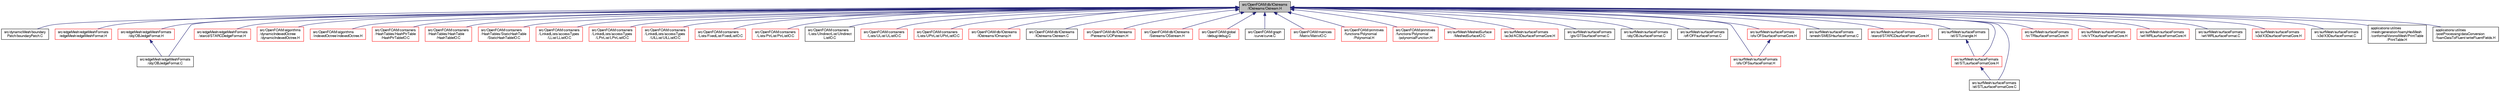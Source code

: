 digraph "src/OpenFOAM/db/IOstreams/IOstreams/Ostream.H"
{
  bgcolor="transparent";
  edge [fontname="FreeSans",fontsize="10",labelfontname="FreeSans",labelfontsize="10"];
  node [fontname="FreeSans",fontsize="10",shape=record];
  Node32 [label="src/OpenFOAM/db/IOstreams\l/IOstreams/Ostream.H",height=0.2,width=0.4,color="black", fillcolor="grey75", style="filled", fontcolor="black"];
  Node32 -> Node33 [dir="back",color="midnightblue",fontsize="10",style="solid",fontname="FreeSans"];
  Node33 [label="src/dynamicMesh/boundary\lPatch/boundaryPatch.C",height=0.2,width=0.4,color="black",URL="$a00389.html"];
  Node32 -> Node34 [dir="back",color="midnightblue",fontsize="10",style="solid",fontname="FreeSans"];
  Node34 [label="src/edgeMesh/edgeMeshFormats\l/edgeMesh/edgeMeshFormat.H",height=0.2,width=0.4,color="red",URL="$a00899.html"];
  Node32 -> Node40 [dir="back",color="midnightblue",fontsize="10",style="solid",fontname="FreeSans"];
  Node40 [label="src/edgeMesh/edgeMeshFormats\l/obj/OBJedgeFormat.H",height=0.2,width=0.4,color="red",URL="$a00932.html"];
  Node40 -> Node41 [dir="back",color="midnightblue",fontsize="10",style="solid",fontname="FreeSans"];
  Node41 [label="src/edgeMesh/edgeMeshFormats\l/obj/OBJedgeFormat.C",height=0.2,width=0.4,color="black",URL="$a00929.html"];
  Node32 -> Node41 [dir="back",color="midnightblue",fontsize="10",style="solid",fontname="FreeSans"];
  Node32 -> Node43 [dir="back",color="midnightblue",fontsize="10",style="solid",fontname="FreeSans"];
  Node43 [label="src/edgeMesh/edgeMeshFormats\l/starcd/STARCDedgeFormat.H",height=0.2,width=0.4,color="red",URL="$a00941.html"];
  Node32 -> Node46 [dir="back",color="midnightblue",fontsize="10",style="solid",fontname="FreeSans"];
  Node46 [label="src/OpenFOAM/algorithms\l/dynamicIndexedOctree\l/dynamicIndexedOctree.H",height=0.2,width=0.4,color="red",URL="$a08372.html"];
  Node32 -> Node65 [dir="back",color="midnightblue",fontsize="10",style="solid",fontname="FreeSans"];
  Node65 [label="src/OpenFOAM/algorithms\l/indexedOctree/indexedOctree.H",height=0.2,width=0.4,color="red",URL="$a08387.html"];
  Node32 -> Node166 [dir="back",color="midnightblue",fontsize="10",style="solid",fontname="FreeSans"];
  Node166 [label="src/OpenFOAM/containers\l/HashTables/HashPtrTable\l/HashPtrTableIO.C",height=0.2,width=0.4,color="red",URL="$a08465.html"];
  Node32 -> Node168 [dir="back",color="midnightblue",fontsize="10",style="solid",fontname="FreeSans"];
  Node168 [label="src/OpenFOAM/containers\l/HashTables/HashTable\l/HashTableIO.C",height=0.2,width=0.4,color="red",URL="$a08486.html"];
  Node32 -> Node170 [dir="back",color="midnightblue",fontsize="10",style="solid",fontname="FreeSans"];
  Node170 [label="src/OpenFOAM/containers\l/HashTables/StaticHashTable\l/StaticHashTableIO.C",height=0.2,width=0.4,color="red",URL="$a08507.html"];
  Node32 -> Node172 [dir="back",color="midnightblue",fontsize="10",style="solid",fontname="FreeSans"];
  Node172 [label="src/OpenFOAM/containers\l/LinkedLists/accessTypes\l/LList/LListIO.C",height=0.2,width=0.4,color="red",URL="$a08531.html"];
  Node32 -> Node174 [dir="back",color="midnightblue",fontsize="10",style="solid",fontname="FreeSans"];
  Node174 [label="src/OpenFOAM/containers\l/LinkedLists/accessTypes\l/LPtrList/LPtrListIO.C",height=0.2,width=0.4,color="red",URL="$a08540.html"];
  Node32 -> Node176 [dir="back",color="midnightblue",fontsize="10",style="solid",fontname="FreeSans"];
  Node176 [label="src/OpenFOAM/containers\l/LinkedLists/accessTypes\l/UILList/UILListIO.C",height=0.2,width=0.4,color="red",URL="$a08549.html"];
  Node32 -> Node178 [dir="back",color="midnightblue",fontsize="10",style="solid",fontname="FreeSans"];
  Node178 [label="src/OpenFOAM/containers\l/Lists/FixedList/FixedListIO.C",height=0.2,width=0.4,color="red",URL="$a08648.html"];
  Node32 -> Node180 [dir="back",color="midnightblue",fontsize="10",style="solid",fontname="FreeSans"];
  Node180 [label="src/OpenFOAM/containers\l/Lists/PtrList/PtrListIO.C",height=0.2,width=0.4,color="red",URL="$a08723.html"];
  Node32 -> Node182 [dir="back",color="midnightblue",fontsize="10",style="solid",fontname="FreeSans"];
  Node182 [label="src/OpenFOAM/containers\l/Lists/UIndirectList/UIndirect\lListIO.C",height=0.2,width=0.4,color="black",URL="$a08753.html"];
  Node32 -> Node183 [dir="back",color="midnightblue",fontsize="10",style="solid",fontname="FreeSans"];
  Node183 [label="src/OpenFOAM/containers\l/Lists/UList/UListIO.C",height=0.2,width=0.4,color="red",URL="$a08765.html"];
  Node32 -> Node185 [dir="back",color="midnightblue",fontsize="10",style="solid",fontname="FreeSans"];
  Node185 [label="src/OpenFOAM/containers\l/Lists/UPtrList/UPtrListIO.C",height=0.2,width=0.4,color="red",URL="$a08777.html"];
  Node32 -> Node187 [dir="back",color="midnightblue",fontsize="10",style="solid",fontname="FreeSans"];
  Node187 [label="src/OpenFOAM/db/IOstreams\l/IOstreams/IOmanip.H",height=0.2,width=0.4,color="red",URL="$a09080.html",tooltip="Istream and Ostream manipulators taking arguments. "];
  Node32 -> Node281 [dir="back",color="midnightblue",fontsize="10",style="solid",fontname="FreeSans"];
  Node281 [label="src/OpenFOAM/db/IOstreams\l/IOstreams/Ostream.C",height=0.2,width=0.4,color="black",URL="$a09095.html"];
  Node32 -> Node282 [dir="back",color="midnightblue",fontsize="10",style="solid",fontname="FreeSans"];
  Node282 [label="src/OpenFOAM/db/IOstreams\l/Pstreams/UOPstream.H",height=0.2,width=0.4,color="red",URL="$a09158.html"];
  Node32 -> Node294 [dir="back",color="midnightblue",fontsize="10",style="solid",fontname="FreeSans"];
  Node294 [label="src/OpenFOAM/db/IOstreams\l/Sstreams/OSstream.H",height=0.2,width=0.4,color="red",URL="$a09182.html"];
  Node32 -> Node496 [dir="back",color="midnightblue",fontsize="10",style="solid",fontname="FreeSans"];
  Node496 [label="src/OpenFOAM/global\l/debug/debug.C",height=0.2,width=0.4,color="red",URL="$a10253.html",tooltip="Class for handling debugging switches. "];
  Node32 -> Node4253 [dir="back",color="midnightblue",fontsize="10",style="solid",fontname="FreeSans"];
  Node4253 [label="src/OpenFOAM/graph\l/curve/curve.C",height=0.2,width=0.4,color="black",URL="$a10283.html"];
  Node32 -> Node5453 [dir="back",color="midnightblue",fontsize="10",style="solid",fontname="FreeSans"];
  Node5453 [label="src/OpenFOAM/matrices\l/Matrix/MatrixIO.C",height=0.2,width=0.4,color="red",URL="$a11012.html"];
  Node32 -> Node5727 [dir="back",color="midnightblue",fontsize="10",style="solid",fontname="FreeSans"];
  Node5727 [label="src/OpenFOAM/primitives\l/functions/Polynomial\l/Polynomial.H",height=0.2,width=0.4,color="red",URL="$a12296.html"];
  Node32 -> Node5503 [dir="back",color="midnightblue",fontsize="10",style="solid",fontname="FreeSans"];
  Node5503 [label="src/OpenFOAM/primitives\l/functions/Polynomial\l/polynomialFunction.H",height=0.2,width=0.4,color="red",URL="$a12302.html"];
  Node32 -> Node3075 [dir="back",color="midnightblue",fontsize="10",style="solid",fontname="FreeSans"];
  Node3075 [label="src/surfMesh/MeshedSurface\l/MeshedSurfaceIO.C",height=0.2,width=0.4,color="red",URL="$a15047.html"];
  Node32 -> Node3083 [dir="back",color="midnightblue",fontsize="10",style="solid",fontname="FreeSans"];
  Node3083 [label="src/surfMesh/surfaceFormats\l/ac3d/AC3DsurfaceFormatCore.H",height=0.2,width=0.4,color="red",URL="$a15089.html"];
  Node32 -> Node3090 [dir="back",color="midnightblue",fontsize="10",style="solid",fontname="FreeSans"];
  Node3090 [label="src/surfMesh/surfaceFormats\l/gts/GTSsurfaceFormat.C",height=0.2,width=0.4,color="black",URL="$a15107.html"];
  Node32 -> Node3096 [dir="back",color="midnightblue",fontsize="10",style="solid",fontname="FreeSans"];
  Node3096 [label="src/surfMesh/surfaceFormats\l/obj/OBJsurfaceFormat.C",height=0.2,width=0.4,color="black",URL="$a15131.html"];
  Node32 -> Node3099 [dir="back",color="midnightblue",fontsize="10",style="solid",fontname="FreeSans"];
  Node3099 [label="src/surfMesh/surfaceFormats\l/off/OFFsurfaceFormat.C",height=0.2,width=0.4,color="black",URL="$a15140.html"];
  Node32 -> Node3101 [dir="back",color="midnightblue",fontsize="10",style="solid",fontname="FreeSans"];
  Node3101 [label="src/surfMesh/surfaceFormats\l/ofs/OFSsurfaceFormat.H",height=0.2,width=0.4,color="red",URL="$a15152.html"];
  Node32 -> Node3104 [dir="back",color="midnightblue",fontsize="10",style="solid",fontname="FreeSans"];
  Node3104 [label="src/surfMesh/surfaceFormats\l/ofs/OFSsurfaceFormatCore.H",height=0.2,width=0.4,color="red",URL="$a15158.html"];
  Node3104 -> Node3101 [dir="back",color="midnightblue",fontsize="10",style="solid",fontname="FreeSans"];
  Node32 -> Node3107 [dir="back",color="midnightblue",fontsize="10",style="solid",fontname="FreeSans"];
  Node3107 [label="src/surfMesh/surfaceFormats\l/smesh/SMESHsurfaceFormat.C",height=0.2,width=0.4,color="black",URL="$a15164.html"];
  Node32 -> Node3112 [dir="back",color="midnightblue",fontsize="10",style="solid",fontname="FreeSans"];
  Node3112 [label="src/surfMesh/surfaceFormats\l/starcd/STARCDsurfaceFormatCore.H",height=0.2,width=0.4,color="red",URL="$a15182.html"];
  Node32 -> Node5473 [dir="back",color="midnightblue",fontsize="10",style="solid",fontname="FreeSans"];
  Node5473 [label="src/surfMesh/surfaceFormats\l/stl/STLtriangle.H",height=0.2,width=0.4,color="black",URL="$a39701.html"];
  Node5473 -> Node4392 [dir="back",color="midnightblue",fontsize="10",style="solid",fontname="FreeSans"];
  Node4392 [label="src/surfMesh/surfaceFormats\l/stl/STLsurfaceFormatCore.H",height=0.2,width=0.4,color="red",URL="$a15200.html"];
  Node4392 -> Node3760 [dir="back",color="midnightblue",fontsize="10",style="solid",fontname="FreeSans"];
  Node3760 [label="src/surfMesh/surfaceFormats\l/stl/STLsurfaceFormatCore.C",height=0.2,width=0.4,color="black",URL="$a15197.html"];
  Node32 -> Node4392 [dir="back",color="midnightblue",fontsize="10",style="solid",fontname="FreeSans"];
  Node32 -> Node3760 [dir="back",color="midnightblue",fontsize="10",style="solid",fontname="FreeSans"];
  Node32 -> Node3725 [dir="back",color="midnightblue",fontsize="10",style="solid",fontname="FreeSans"];
  Node3725 [label="src/surfMesh/surfaceFormats\l/tri/TRIsurfaceFormatCore.H",height=0.2,width=0.4,color="red",URL="$a15227.html"];
  Node32 -> Node3123 [dir="back",color="midnightblue",fontsize="10",style="solid",fontname="FreeSans"];
  Node3123 [label="src/surfMesh/surfaceFormats\l/vtk/VTKsurfaceFormatCore.H",height=0.2,width=0.4,color="red",URL="$a15242.html"];
  Node32 -> Node3128 [dir="back",color="midnightblue",fontsize="10",style="solid",fontname="FreeSans"];
  Node3128 [label="src/surfMesh/surfaceFormats\l/wrl/WRLsurfaceFormatCore.H",height=0.2,width=0.4,color="red",URL="$a15257.html"];
  Node32 -> Node3126 [dir="back",color="midnightblue",fontsize="10",style="solid",fontname="FreeSans"];
  Node3126 [label="src/surfMesh/surfaceFormats\l/wrl/WRLsurfaceFormat.C",height=0.2,width=0.4,color="black",URL="$a15248.html"];
  Node32 -> Node3133 [dir="back",color="midnightblue",fontsize="10",style="solid",fontname="FreeSans"];
  Node3133 [label="src/surfMesh/surfaceFormats\l/x3d/X3DsurfaceFormatCore.H",height=0.2,width=0.4,color="red",URL="$a15272.html"];
  Node32 -> Node3131 [dir="back",color="midnightblue",fontsize="10",style="solid",fontname="FreeSans"];
  Node3131 [label="src/surfMesh/surfaceFormats\l/x3d/X3DsurfaceFormat.C",height=0.2,width=0.4,color="black",URL="$a15263.html"];
  Node32 -> Node5514 [dir="back",color="midnightblue",fontsize="10",style="solid",fontname="FreeSans"];
  Node5514 [label="applications/utilities\l/mesh/generation/foamyHexMesh\l/conformalVoronoiMesh/PrintTable\l/PrintTable.H",height=0.2,width=0.4,color="black",URL="$a18380.html"];
  Node32 -> Node2356 [dir="back",color="midnightblue",fontsize="10",style="solid",fontname="FreeSans"];
  Node2356 [label="applications/utilities\l/postProcessing/dataConversion\l/foamDataToFluent/writeFluentFields.H",height=0.2,width=0.4,color="black",URL="$a18803.html"];
}
